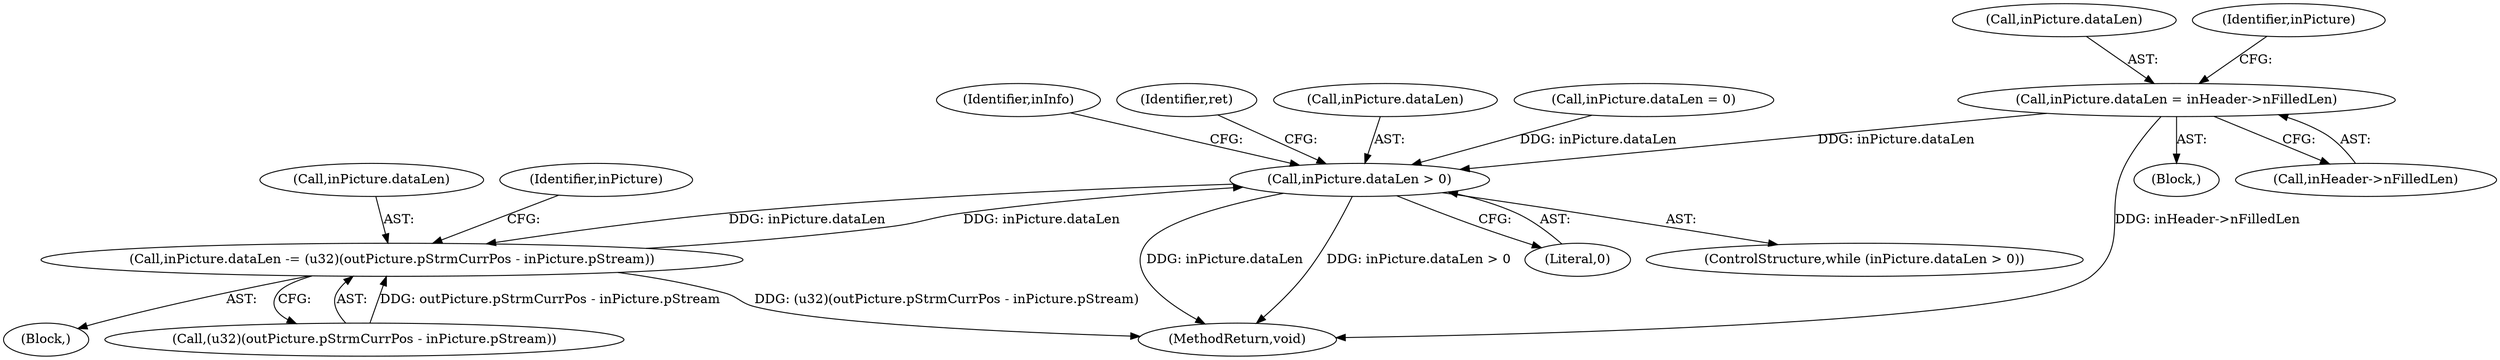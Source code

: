 digraph "0_Android_d2f47191538837e796e2b10c1ff7e1ee35f6e0ab_2@pointer" {
"1000220" [label="(Call,inPicture.dataLen = inHeader->nFilledLen)"];
"1000250" [label="(Call,inPicture.dataLen > 0)"];
"1000273" [label="(Call,inPicture.dataLen -= (u32)(outPicture.pStrmCurrPos - inPicture.pStream))"];
"1000371" [label="(Identifier,inInfo)"];
"1000272" [label="(Block,)"];
"1000220" [label="(Call,inPicture.dataLen = inHeader->nFilledLen)"];
"1000400" [label="(MethodReturn,void)"];
"1000274" [label="(Call,inPicture.dataLen)"];
"1000155" [label="(Block,)"];
"1000257" [label="(Identifier,ret)"];
"1000250" [label="(Call,inPicture.dataLen > 0)"];
"1000251" [label="(Call,inPicture.dataLen)"];
"1000224" [label="(Call,inHeader->nFilledLen)"];
"1000254" [label="(Literal,0)"];
"1000288" [label="(Identifier,inPicture)"];
"1000273" [label="(Call,inPicture.dataLen -= (u32)(outPicture.pStrmCurrPos - inPicture.pStream))"];
"1000221" [label="(Call,inPicture.dataLen)"];
"1000347" [label="(Call,inPicture.dataLen = 0)"];
"1000277" [label="(Call,(u32)(outPicture.pStrmCurrPos - inPicture.pStream))"];
"1000249" [label="(ControlStructure,while (inPicture.dataLen > 0))"];
"1000229" [label="(Identifier,inPicture)"];
"1000220" -> "1000155"  [label="AST: "];
"1000220" -> "1000224"  [label="CFG: "];
"1000221" -> "1000220"  [label="AST: "];
"1000224" -> "1000220"  [label="AST: "];
"1000229" -> "1000220"  [label="CFG: "];
"1000220" -> "1000400"  [label="DDG: inHeader->nFilledLen"];
"1000220" -> "1000250"  [label="DDG: inPicture.dataLen"];
"1000250" -> "1000249"  [label="AST: "];
"1000250" -> "1000254"  [label="CFG: "];
"1000251" -> "1000250"  [label="AST: "];
"1000254" -> "1000250"  [label="AST: "];
"1000257" -> "1000250"  [label="CFG: "];
"1000371" -> "1000250"  [label="CFG: "];
"1000250" -> "1000400"  [label="DDG: inPicture.dataLen"];
"1000250" -> "1000400"  [label="DDG: inPicture.dataLen > 0"];
"1000347" -> "1000250"  [label="DDG: inPicture.dataLen"];
"1000273" -> "1000250"  [label="DDG: inPicture.dataLen"];
"1000250" -> "1000273"  [label="DDG: inPicture.dataLen"];
"1000273" -> "1000272"  [label="AST: "];
"1000273" -> "1000277"  [label="CFG: "];
"1000274" -> "1000273"  [label="AST: "];
"1000277" -> "1000273"  [label="AST: "];
"1000288" -> "1000273"  [label="CFG: "];
"1000273" -> "1000400"  [label="DDG: (u32)(outPicture.pStrmCurrPos - inPicture.pStream)"];
"1000277" -> "1000273"  [label="DDG: outPicture.pStrmCurrPos - inPicture.pStream"];
}

